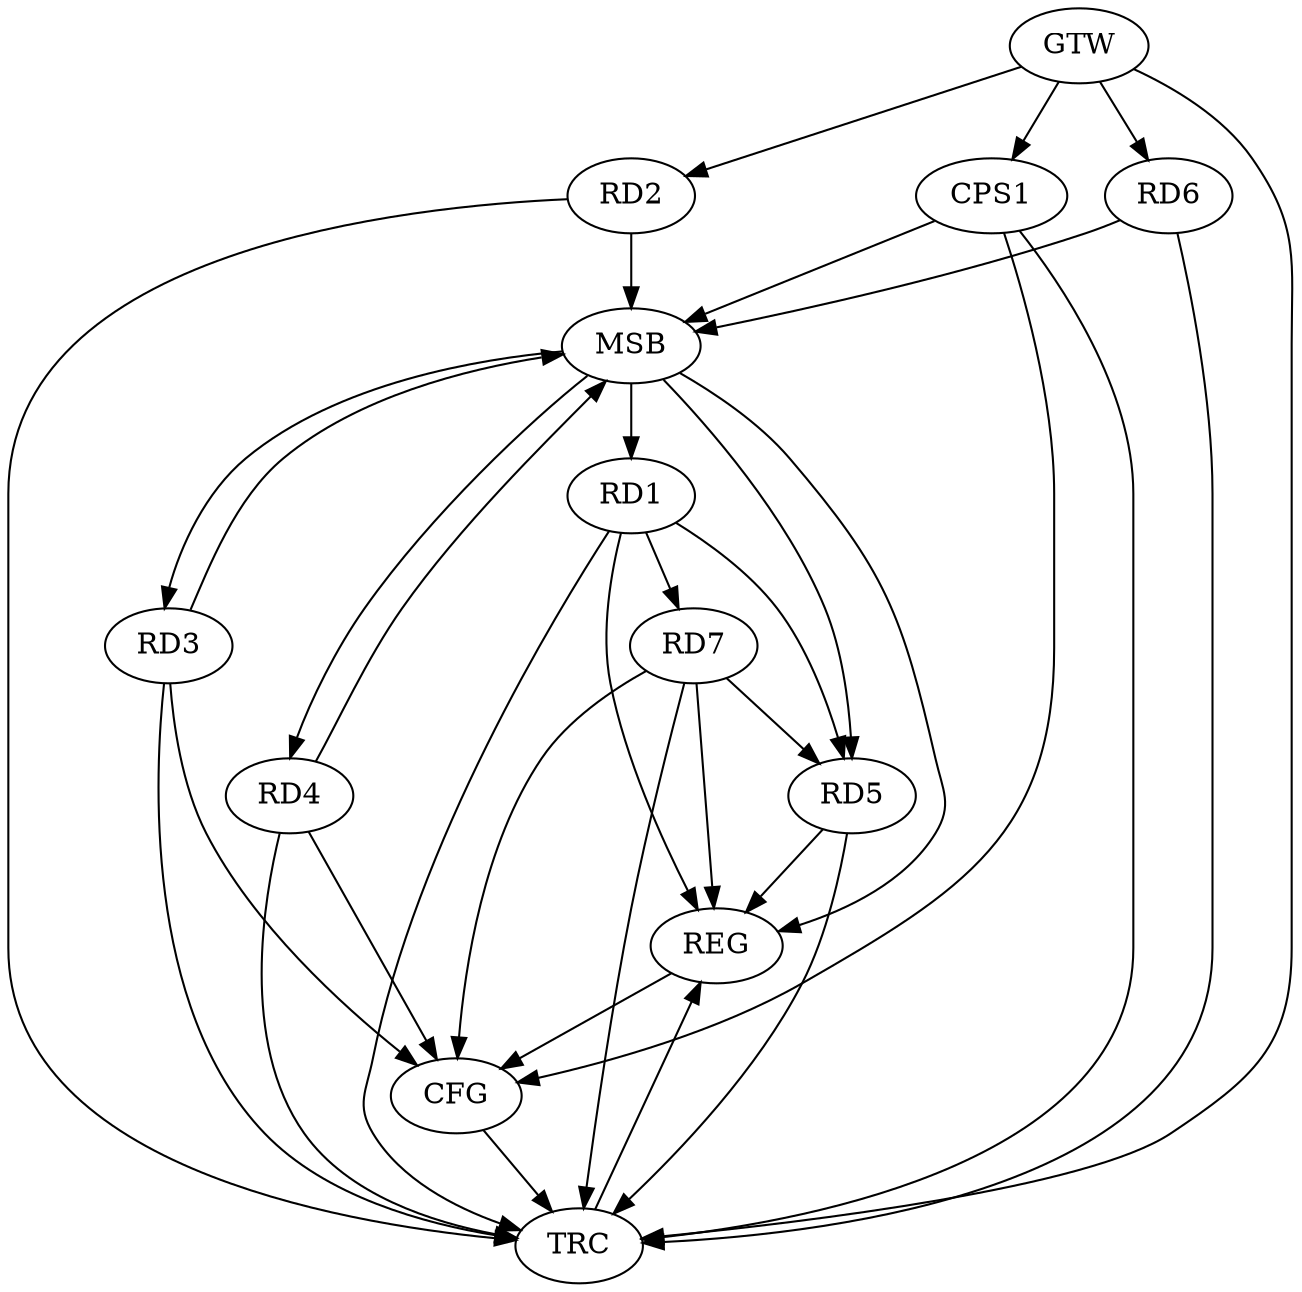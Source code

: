 strict digraph G {
  RD1 [ label="RD1" ];
  RD2 [ label="RD2" ];
  RD3 [ label="RD3" ];
  RD4 [ label="RD4" ];
  RD5 [ label="RD5" ];
  RD6 [ label="RD6" ];
  RD7 [ label="RD7" ];
  CPS1 [ label="CPS1" ];
  GTW [ label="GTW" ];
  REG [ label="REG" ];
  MSB [ label="MSB" ];
  CFG [ label="CFG" ];
  TRC [ label="TRC" ];
  RD1 -> RD5;
  RD1 -> RD7;
  RD7 -> RD5;
  GTW -> RD2;
  GTW -> RD6;
  GTW -> CPS1;
  RD1 -> REG;
  RD5 -> REG;
  RD7 -> REG;
  RD2 -> MSB;
  MSB -> RD4;
  MSB -> REG;
  RD3 -> MSB;
  RD4 -> MSB;
  MSB -> RD1;
  RD6 -> MSB;
  MSB -> RD3;
  MSB -> RD5;
  CPS1 -> MSB;
  RD7 -> CFG;
  RD4 -> CFG;
  CPS1 -> CFG;
  RD3 -> CFG;
  REG -> CFG;
  RD1 -> TRC;
  RD2 -> TRC;
  RD3 -> TRC;
  RD4 -> TRC;
  RD5 -> TRC;
  RD6 -> TRC;
  RD7 -> TRC;
  CPS1 -> TRC;
  GTW -> TRC;
  CFG -> TRC;
  TRC -> REG;
}
